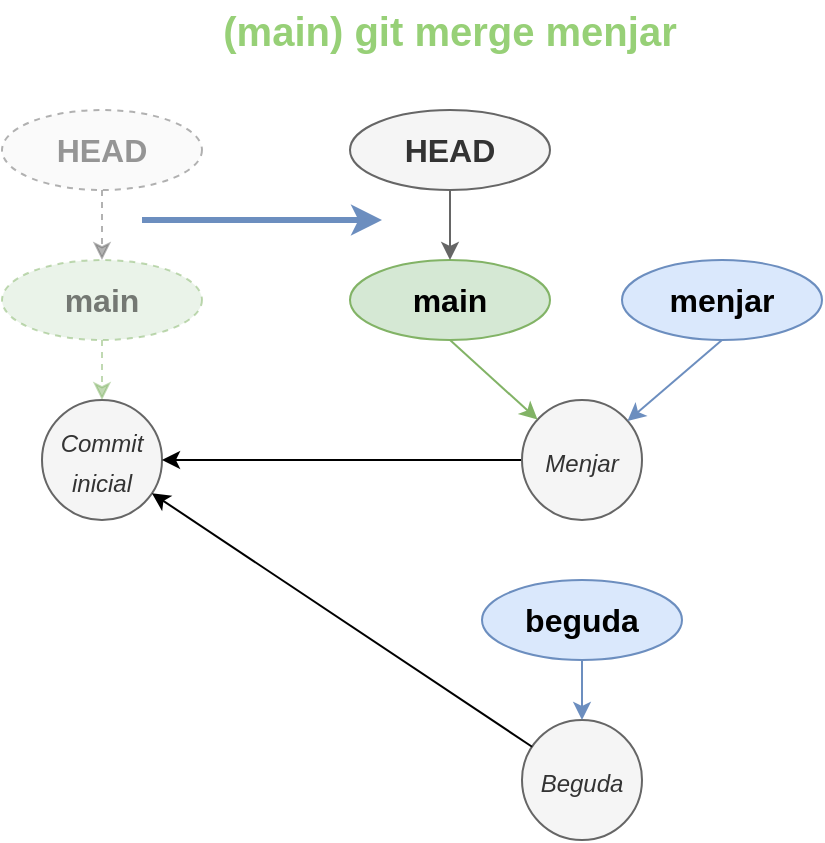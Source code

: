 <mxfile version="26.3.0">
  <diagram name="Pàgina-1" id="mhbHxmUa4zc_a_H4eHv1">
    <mxGraphModel dx="2066" dy="1119" grid="1" gridSize="10" guides="1" tooltips="1" connect="1" arrows="1" fold="1" page="1" pageScale="1" pageWidth="827" pageHeight="1169" math="0" shadow="0">
      <root>
        <mxCell id="0" />
        <mxCell id="1" parent="0" />
        <mxCell id="32PYH6IdJp8VXiElenj8-19" value="&lt;i style=&quot;font-size: 16px;&quot;&gt;&lt;font style=&quot;font-size: 12px;&quot;&gt;Commit inicial&lt;/font&gt;&lt;/i&gt;" style="ellipse;whiteSpace=wrap;html=1;fillColor=#f5f5f5;fontColor=#333333;strokeColor=#666666;" parent="1" vertex="1">
          <mxGeometry x="210" y="210" width="60" height="60" as="geometry" />
        </mxCell>
        <mxCell id="32PYH6IdJp8VXiElenj8-20" style="rounded=0;orthogonalLoop=1;jettySize=auto;html=1;" parent="1" source="32PYH6IdJp8VXiElenj8-21" target="32PYH6IdJp8VXiElenj8-19" edge="1">
          <mxGeometry relative="1" as="geometry" />
        </mxCell>
        <mxCell id="32PYH6IdJp8VXiElenj8-21" value="&lt;i style=&quot;font-size: 16px;&quot;&gt;&lt;font style=&quot;font-size: 12px;&quot;&gt;Menjar&lt;/font&gt;&lt;/i&gt;" style="ellipse;whiteSpace=wrap;html=1;fillColor=#f5f5f5;fontColor=#333333;strokeColor=#666666;" parent="1" vertex="1">
          <mxGeometry x="450" y="210" width="60" height="60" as="geometry" />
        </mxCell>
        <mxCell id="32PYH6IdJp8VXiElenj8-22" style="rounded=0;orthogonalLoop=1;jettySize=auto;html=1;exitX=0.5;exitY=1;exitDx=0;exitDy=0;fillColor=#dae8fc;strokeColor=#6c8ebf;" parent="1" source="32PYH6IdJp8VXiElenj8-23" target="32PYH6IdJp8VXiElenj8-21" edge="1">
          <mxGeometry relative="1" as="geometry">
            <mxPoint x="439" y="230" as="targetPoint" />
          </mxGeometry>
        </mxCell>
        <mxCell id="32PYH6IdJp8VXiElenj8-23" value="menjar" style="ellipse;whiteSpace=wrap;html=1;fillColor=#dae8fc;strokeColor=#6c8ebf;fontSize=16;fontStyle=1" parent="1" vertex="1">
          <mxGeometry x="500" y="140" width="100" height="40" as="geometry" />
        </mxCell>
        <mxCell id="32PYH6IdJp8VXiElenj8-24" value="&lt;i style=&quot;font-size: 16px;&quot;&gt;&lt;font style=&quot;font-size: 12px;&quot;&gt;Beguda&lt;/font&gt;&lt;/i&gt;" style="ellipse;whiteSpace=wrap;html=1;fillColor=#f5f5f5;fontColor=#333333;strokeColor=#666666;" parent="1" vertex="1">
          <mxGeometry x="450" y="370" width="60" height="60" as="geometry" />
        </mxCell>
        <mxCell id="32PYH6IdJp8VXiElenj8-25" style="rounded=0;orthogonalLoop=1;jettySize=auto;html=1;exitX=0.5;exitY=1;exitDx=0;exitDy=0;fillColor=#dae8fc;strokeColor=#6c8ebf;" parent="1" source="32PYH6IdJp8VXiElenj8-26" target="32PYH6IdJp8VXiElenj8-24" edge="1">
          <mxGeometry relative="1" as="geometry">
            <mxPoint x="399" y="375" as="targetPoint" />
          </mxGeometry>
        </mxCell>
        <mxCell id="32PYH6IdJp8VXiElenj8-26" value="beguda" style="ellipse;whiteSpace=wrap;html=1;fillColor=#dae8fc;strokeColor=#6c8ebf;fontSize=16;fontStyle=1" parent="1" vertex="1">
          <mxGeometry x="430" y="300" width="100" height="40" as="geometry" />
        </mxCell>
        <mxCell id="32PYH6IdJp8VXiElenj8-27" style="rounded=0;orthogonalLoop=1;jettySize=auto;html=1;" parent="1" source="32PYH6IdJp8VXiElenj8-24" target="32PYH6IdJp8VXiElenj8-19" edge="1">
          <mxGeometry relative="1" as="geometry">
            <mxPoint x="485" y="188.5" as="sourcePoint" />
            <mxPoint x="337" y="331.5" as="targetPoint" />
          </mxGeometry>
        </mxCell>
        <mxCell id="32PYH6IdJp8VXiElenj8-29" style="rounded=0;orthogonalLoop=1;jettySize=auto;html=1;exitX=0.5;exitY=1;exitDx=0;exitDy=0;fillColor=#d5e8d4;strokeColor=#82b366;" parent="1" source="32PYH6IdJp8VXiElenj8-30" target="32PYH6IdJp8VXiElenj8-21" edge="1">
          <mxGeometry relative="1" as="geometry">
            <mxPoint x="715" y="210" as="targetPoint" />
          </mxGeometry>
        </mxCell>
        <mxCell id="32PYH6IdJp8VXiElenj8-30" value="main" style="ellipse;whiteSpace=wrap;html=1;fillColor=#d5e8d4;strokeColor=#82b366;fontSize=16;fontStyle=1" parent="1" vertex="1">
          <mxGeometry x="364" y="140" width="100" height="40" as="geometry" />
        </mxCell>
        <mxCell id="32PYH6IdJp8VXiElenj8-31" style="edgeStyle=orthogonalEdgeStyle;rounded=0;orthogonalLoop=1;jettySize=auto;html=1;exitX=0.5;exitY=1;exitDx=0;exitDy=0;fillColor=#f5f5f5;strokeColor=#666666;" parent="1" source="32PYH6IdJp8VXiElenj8-32" target="32PYH6IdJp8VXiElenj8-30" edge="1">
          <mxGeometry relative="1" as="geometry">
            <mxPoint x="590" y="135" as="targetPoint" />
          </mxGeometry>
        </mxCell>
        <mxCell id="32PYH6IdJp8VXiElenj8-32" value="HEAD" style="ellipse;whiteSpace=wrap;html=1;fillColor=#f5f5f5;strokeColor=#666666;fontSize=16;fontStyle=1;fontColor=#333333;" parent="1" vertex="1">
          <mxGeometry x="364" y="65" width="100" height="40" as="geometry" />
        </mxCell>
        <mxCell id="32PYH6IdJp8VXiElenj8-33" style="rounded=0;orthogonalLoop=1;jettySize=auto;html=1;exitX=0.5;exitY=1;exitDx=0;exitDy=0;fillColor=#d5e8d4;strokeColor=#82b366;dashed=1;opacity=50;" parent="1" source="32PYH6IdJp8VXiElenj8-34" target="32PYH6IdJp8VXiElenj8-19" edge="1">
          <mxGeometry relative="1" as="geometry">
            <mxPoint x="240" y="210" as="targetPoint" />
          </mxGeometry>
        </mxCell>
        <mxCell id="32PYH6IdJp8VXiElenj8-34" value="main" style="ellipse;whiteSpace=wrap;html=1;fillColor=#d5e8d4;strokeColor=#82b366;fontSize=16;fontStyle=1;dashed=1;opacity=50;textOpacity=50;" parent="1" vertex="1">
          <mxGeometry x="190" y="140" width="100" height="40" as="geometry" />
        </mxCell>
        <mxCell id="32PYH6IdJp8VXiElenj8-35" style="edgeStyle=orthogonalEdgeStyle;rounded=0;orthogonalLoop=1;jettySize=auto;html=1;exitX=0.5;exitY=1;exitDx=0;exitDy=0;fillColor=#f5f5f5;strokeColor=#666666;entryX=0.5;entryY=0;entryDx=0;entryDy=0;dashed=1;opacity=50;" parent="1" source="32PYH6IdJp8VXiElenj8-36" target="32PYH6IdJp8VXiElenj8-34" edge="1">
          <mxGeometry relative="1" as="geometry" />
        </mxCell>
        <mxCell id="32PYH6IdJp8VXiElenj8-36" value="HEAD" style="ellipse;whiteSpace=wrap;html=1;fillColor=#f5f5f5;strokeColor=#666666;fontSize=16;fontStyle=1;fontColor=#333333;dashed=1;gradientColor=none;opacity=50;textOpacity=50;" parent="1" vertex="1">
          <mxGeometry x="190" y="65" width="100" height="40" as="geometry" />
        </mxCell>
        <mxCell id="32PYH6IdJp8VXiElenj8-37" value="" style="endArrow=classic;html=1;rounded=0;fillColor=#dae8fc;strokeColor=#6c8ebf;strokeWidth=3;" parent="1" edge="1">
          <mxGeometry width="50" height="50" relative="1" as="geometry">
            <mxPoint x="260" y="120" as="sourcePoint" />
            <mxPoint x="380" y="120" as="targetPoint" />
          </mxGeometry>
        </mxCell>
        <mxCell id="BGRyR1UvtVF__p2L-HGC-1" value="(main) git merge menjar" style="text;html=1;align=center;verticalAlign=middle;whiteSpace=wrap;rounded=0;fontStyle=1;fontSize=20;fontColor=#97D077;" vertex="1" parent="1">
          <mxGeometry x="294" y="10" width="240" height="30" as="geometry" />
        </mxCell>
      </root>
    </mxGraphModel>
  </diagram>
</mxfile>
